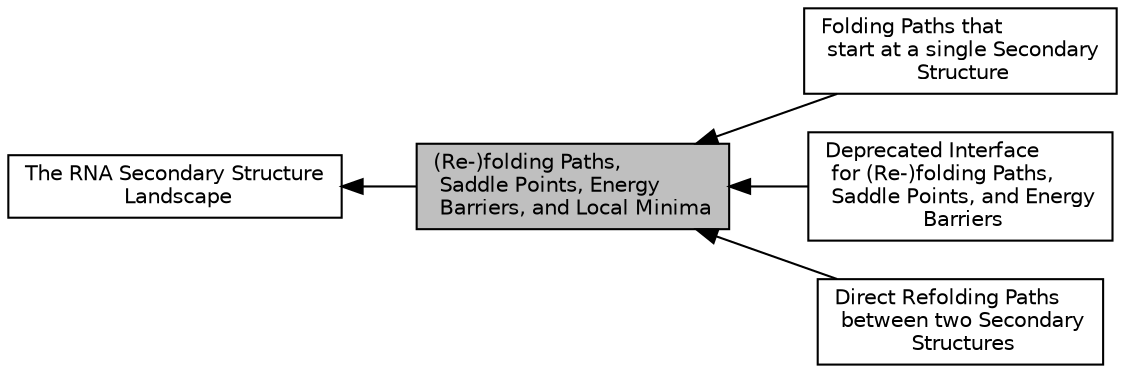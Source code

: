 digraph "(Re-)folding Paths, Saddle Points, Energy Barriers, and Local Minima"
{
  bgcolor="transparent";
  edge [fontname="Helvetica",fontsize="10",labelfontname="Helvetica",labelfontsize="10"];
  node [fontname="Helvetica",fontsize="10",shape=box];
  rankdir=LR;
  Node3 [label="Folding Paths that\l start at a single Secondary\l Structure",height=0.2,width=0.4,color="black",URL="$group__paths__walk.html",tooltip="Implementation of gradient- and random walks starting from a single secondary structure."];
  Node0 [label="(Re-)folding Paths,\l Saddle Points, Energy\l Barriers, and Local Minima",height=0.2,width=0.4,color="black", fillcolor="grey75", style="filled", fontcolor="black",tooltip="API for various RNA folding path algorithms."];
  Node4 [label="Deprecated Interface\l for (Re-)folding Paths,\l Saddle Points, and Energy\l Barriers",height=0.2,width=0.4,color="black",URL="$group__paths__deprecated.html",tooltip=" "];
  Node2 [label="Direct Refolding Paths\l between two Secondary\l Structures",height=0.2,width=0.4,color="black",URL="$group__paths__direct.html",tooltip="Heuristics to explore direct, optimal (re-)folding paths between two secondary structures."];
  Node1 [label="The RNA Secondary Structure\l Landscape",height=0.2,width=0.4,color="black",URL="$group__landscape.html",tooltip=" "];
  Node1->Node0 [shape=plaintext, dir="back", style="solid"];
  Node0->Node2 [shape=plaintext, dir="back", style="solid"];
  Node0->Node3 [shape=plaintext, dir="back", style="solid"];
  Node0->Node4 [shape=plaintext, dir="back", style="solid"];
}
